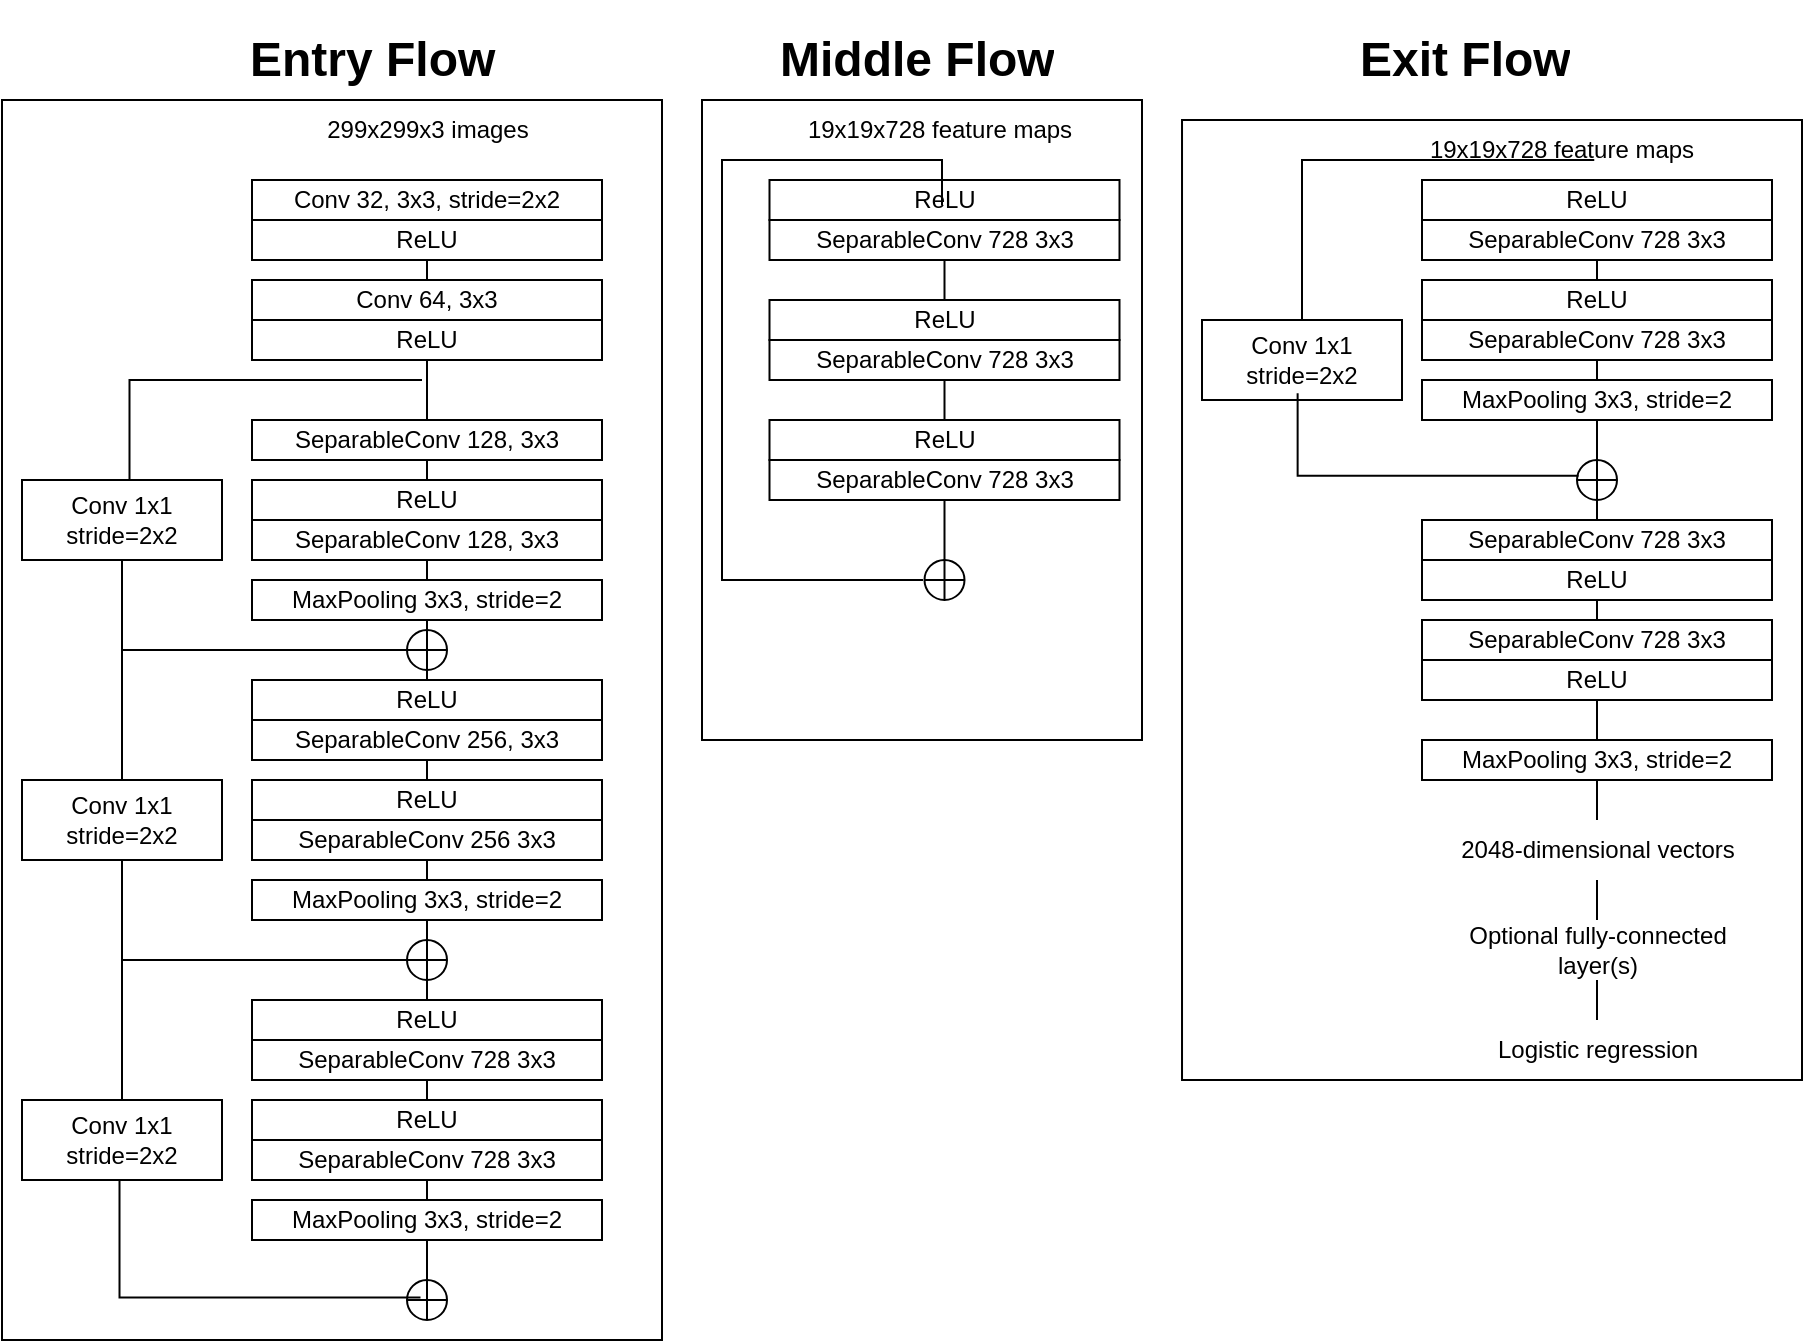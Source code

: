 <mxfile version="20.6.2" type="github">
  <diagram name="Page-1" id="edf60f1a-56cd-e834-aa8a-f176f3a09ee4">
    <mxGraphModel dx="1632" dy="794" grid="1" gridSize="10" guides="1" tooltips="1" connect="1" arrows="1" fold="1" page="1" pageScale="1" pageWidth="1100" pageHeight="850" background="none" math="0" shadow="0">
      <root>
        <mxCell id="0" />
        <mxCell id="1" parent="0" />
        <mxCell id="N4PRrwOJ_H3ol21oxsWe-1" value="" style="rounded=0;whiteSpace=wrap;html=1;" vertex="1" parent="1">
          <mxGeometry x="40" y="160" width="330" height="620" as="geometry" />
        </mxCell>
        <mxCell id="N4PRrwOJ_H3ol21oxsWe-3" value="" style="rounded=0;whiteSpace=wrap;html=1;" vertex="1" parent="1">
          <mxGeometry x="390" y="160" width="220" height="320" as="geometry" />
        </mxCell>
        <mxCell id="N4PRrwOJ_H3ol21oxsWe-4" value="" style="rounded=0;whiteSpace=wrap;html=1;" vertex="1" parent="1">
          <mxGeometry x="630.01" y="170" width="309.99" height="480" as="geometry" />
        </mxCell>
        <mxCell id="N4PRrwOJ_H3ol21oxsWe-13" value="Conv 32, 3x3, stride=2x2" style="rounded=0;whiteSpace=wrap;html=1;" vertex="1" parent="1">
          <mxGeometry x="165" y="200" width="175" height="20" as="geometry" />
        </mxCell>
        <mxCell id="N4PRrwOJ_H3ol21oxsWe-14" value="ReLU" style="rounded=0;whiteSpace=wrap;html=1;" vertex="1" parent="1">
          <mxGeometry x="165" y="220" width="175" height="20" as="geometry" />
        </mxCell>
        <mxCell id="N4PRrwOJ_H3ol21oxsWe-15" value="Conv 64, 3x3" style="rounded=0;whiteSpace=wrap;html=1;" vertex="1" parent="1">
          <mxGeometry x="165" y="250" width="175" height="20" as="geometry" />
        </mxCell>
        <mxCell id="N4PRrwOJ_H3ol21oxsWe-16" value="ReLU" style="rounded=0;whiteSpace=wrap;html=1;" vertex="1" parent="1">
          <mxGeometry x="165" y="270" width="175" height="20" as="geometry" />
        </mxCell>
        <mxCell id="N4PRrwOJ_H3ol21oxsWe-17" value="SeparableConv 128, 3x3" style="rounded=0;whiteSpace=wrap;html=1;" vertex="1" parent="1">
          <mxGeometry x="165" y="320" width="175" height="20" as="geometry" />
        </mxCell>
        <mxCell id="N4PRrwOJ_H3ol21oxsWe-18" value="ReLU" style="rounded=0;whiteSpace=wrap;html=1;" vertex="1" parent="1">
          <mxGeometry x="165" y="350" width="175" height="20" as="geometry" />
        </mxCell>
        <mxCell id="N4PRrwOJ_H3ol21oxsWe-19" value="SeparableConv 128, 3x3" style="rounded=0;whiteSpace=wrap;html=1;" vertex="1" parent="1">
          <mxGeometry x="165" y="370" width="175" height="20" as="geometry" />
        </mxCell>
        <mxCell id="N4PRrwOJ_H3ol21oxsWe-20" value="MaxPooling 3x3, stride=2" style="rounded=0;whiteSpace=wrap;html=1;" vertex="1" parent="1">
          <mxGeometry x="165" y="400" width="175" height="20" as="geometry" />
        </mxCell>
        <mxCell id="N4PRrwOJ_H3ol21oxsWe-21" value="ReLU" style="rounded=0;whiteSpace=wrap;html=1;" vertex="1" parent="1">
          <mxGeometry x="165" y="450" width="175" height="20" as="geometry" />
        </mxCell>
        <mxCell id="N4PRrwOJ_H3ol21oxsWe-22" value="SeparableConv 256, 3x3" style="rounded=0;whiteSpace=wrap;html=1;" vertex="1" parent="1">
          <mxGeometry x="165" y="470" width="175" height="20" as="geometry" />
        </mxCell>
        <mxCell id="N4PRrwOJ_H3ol21oxsWe-23" value="ReLU" style="rounded=0;whiteSpace=wrap;html=1;" vertex="1" parent="1">
          <mxGeometry x="165" y="500" width="175" height="20" as="geometry" />
        </mxCell>
        <mxCell id="N4PRrwOJ_H3ol21oxsWe-24" value="SeparableConv 256 3x3" style="rounded=0;whiteSpace=wrap;html=1;" vertex="1" parent="1">
          <mxGeometry x="165" y="520" width="175" height="20" as="geometry" />
        </mxCell>
        <mxCell id="N4PRrwOJ_H3ol21oxsWe-26" value="&lt;h1&gt;Entry Flow&lt;/h1&gt;" style="text;html=1;strokeColor=none;fillColor=none;spacing=5;spacingTop=-20;whiteSpace=wrap;overflow=hidden;rounded=0;" vertex="1" parent="1">
          <mxGeometry x="158.75" y="120" width="132.5" height="40" as="geometry" />
        </mxCell>
        <mxCell id="N4PRrwOJ_H3ol21oxsWe-27" value="&lt;h1&gt;Middle Flow&lt;/h1&gt;" style="text;html=1;strokeColor=none;fillColor=none;spacing=5;spacingTop=-20;whiteSpace=wrap;overflow=hidden;rounded=0;" vertex="1" parent="1">
          <mxGeometry x="423.75" y="120" width="152.5" height="40" as="geometry" />
        </mxCell>
        <mxCell id="N4PRrwOJ_H3ol21oxsWe-28" value="&lt;h1&gt;Exit Flow&lt;/h1&gt;" style="text;html=1;strokeColor=none;fillColor=none;spacing=5;spacingTop=-20;whiteSpace=wrap;overflow=hidden;rounded=0;" vertex="1" parent="1">
          <mxGeometry x="714.38" y="120" width="121.25" height="40" as="geometry" />
        </mxCell>
        <mxCell id="N4PRrwOJ_H3ol21oxsWe-30" value="MaxPooling 3x3, stride=2" style="rounded=0;whiteSpace=wrap;html=1;" vertex="1" parent="1">
          <mxGeometry x="165" y="550" width="175" height="20" as="geometry" />
        </mxCell>
        <mxCell id="N4PRrwOJ_H3ol21oxsWe-31" value="ReLU" style="rounded=0;whiteSpace=wrap;html=1;" vertex="1" parent="1">
          <mxGeometry x="165" y="610" width="175" height="20" as="geometry" />
        </mxCell>
        <mxCell id="N4PRrwOJ_H3ol21oxsWe-32" value="SeparableConv 728 3x3" style="rounded=0;whiteSpace=wrap;html=1;" vertex="1" parent="1">
          <mxGeometry x="165" y="630" width="175" height="20" as="geometry" />
        </mxCell>
        <mxCell id="N4PRrwOJ_H3ol21oxsWe-33" value="ReLU" style="rounded=0;whiteSpace=wrap;html=1;" vertex="1" parent="1">
          <mxGeometry x="165" y="660" width="175" height="20" as="geometry" />
        </mxCell>
        <mxCell id="N4PRrwOJ_H3ol21oxsWe-34" value="SeparableConv 728 3x3" style="rounded=0;whiteSpace=wrap;html=1;" vertex="1" parent="1">
          <mxGeometry x="165" y="680" width="175" height="20" as="geometry" />
        </mxCell>
        <mxCell id="N4PRrwOJ_H3ol21oxsWe-35" value="MaxPooling 3x3, stride=2" style="rounded=0;whiteSpace=wrap;html=1;" vertex="1" parent="1">
          <mxGeometry x="165" y="710" width="175" height="20" as="geometry" />
        </mxCell>
        <mxCell id="N4PRrwOJ_H3ol21oxsWe-36" value="Conv 1x1&lt;br&gt;stride=2x2" style="rounded=0;whiteSpace=wrap;html=1;" vertex="1" parent="1">
          <mxGeometry x="50" y="350" width="100" height="40" as="geometry" />
        </mxCell>
        <mxCell id="N4PRrwOJ_H3ol21oxsWe-37" value="Conv 1x1&lt;br&gt;stride=2x2" style="rounded=0;whiteSpace=wrap;html=1;" vertex="1" parent="1">
          <mxGeometry x="50" y="500" width="100" height="40" as="geometry" />
        </mxCell>
        <mxCell id="N4PRrwOJ_H3ol21oxsWe-38" value="Conv 1x1&lt;br&gt;stride=2x2" style="rounded=0;whiteSpace=wrap;html=1;" vertex="1" parent="1">
          <mxGeometry x="50" y="660" width="100" height="40" as="geometry" />
        </mxCell>
        <mxCell id="N4PRrwOJ_H3ol21oxsWe-39" value="" style="endArrow=none;html=1;rounded=0;entryX=0.5;entryY=1;entryDx=0;entryDy=0;exitX=0.5;exitY=0;exitDx=0;exitDy=0;" edge="1" parent="1" source="N4PRrwOJ_H3ol21oxsWe-15" target="N4PRrwOJ_H3ol21oxsWe-14">
          <mxGeometry width="50" height="50" relative="1" as="geometry">
            <mxPoint x="440" y="520" as="sourcePoint" />
            <mxPoint x="490" y="470" as="targetPoint" />
          </mxGeometry>
        </mxCell>
        <mxCell id="N4PRrwOJ_H3ol21oxsWe-40" value="" style="endArrow=none;html=1;rounded=0;entryX=0.5;entryY=1;entryDx=0;entryDy=0;exitX=0.5;exitY=0;exitDx=0;exitDy=0;" edge="1" parent="1" source="N4PRrwOJ_H3ol21oxsWe-17" target="N4PRrwOJ_H3ol21oxsWe-16">
          <mxGeometry width="50" height="50" relative="1" as="geometry">
            <mxPoint x="440" y="520" as="sourcePoint" />
            <mxPoint x="490" y="470" as="targetPoint" />
          </mxGeometry>
        </mxCell>
        <mxCell id="N4PRrwOJ_H3ol21oxsWe-44" value="" style="endArrow=none;html=1;rounded=0;entryX=0.5;entryY=1;entryDx=0;entryDy=0;" edge="1" parent="1" source="N4PRrwOJ_H3ol21oxsWe-37" target="N4PRrwOJ_H3ol21oxsWe-36">
          <mxGeometry width="50" height="50" relative="1" as="geometry">
            <mxPoint x="440" y="520" as="sourcePoint" />
            <mxPoint x="490" y="470" as="targetPoint" />
          </mxGeometry>
        </mxCell>
        <mxCell id="N4PRrwOJ_H3ol21oxsWe-45" value="" style="endArrow=none;html=1;rounded=0;entryX=0.5;entryY=1;entryDx=0;entryDy=0;" edge="1" parent="1" source="N4PRrwOJ_H3ol21oxsWe-38" target="N4PRrwOJ_H3ol21oxsWe-37">
          <mxGeometry width="50" height="50" relative="1" as="geometry">
            <mxPoint x="440" y="520" as="sourcePoint" />
            <mxPoint x="490" y="470" as="targetPoint" />
          </mxGeometry>
        </mxCell>
        <mxCell id="N4PRrwOJ_H3ol21oxsWe-46" value="" style="shape=orEllipse;perimeter=ellipsePerimeter;whiteSpace=wrap;html=1;backgroundOutline=1;" vertex="1" parent="1">
          <mxGeometry x="242.5" y="425" width="20" height="20" as="geometry" />
        </mxCell>
        <mxCell id="N4PRrwOJ_H3ol21oxsWe-47" value="" style="shape=orEllipse;perimeter=ellipsePerimeter;whiteSpace=wrap;html=1;backgroundOutline=1;" vertex="1" parent="1">
          <mxGeometry x="242.5" y="580" width="20" height="20" as="geometry" />
        </mxCell>
        <mxCell id="N4PRrwOJ_H3ol21oxsWe-48" value="" style="shape=orEllipse;perimeter=ellipsePerimeter;whiteSpace=wrap;html=1;backgroundOutline=1;" vertex="1" parent="1">
          <mxGeometry x="242.5" y="750" width="20" height="20" as="geometry" />
        </mxCell>
        <mxCell id="N4PRrwOJ_H3ol21oxsWe-49" value="" style="endArrow=none;html=1;rounded=0;fontFamily=Helvetica;fontSize=12;fontColor=default;entryX=0;entryY=0.5;entryDx=0;entryDy=0;" edge="1" parent="1" target="N4PRrwOJ_H3ol21oxsWe-46">
          <mxGeometry width="50" height="50" relative="1" as="geometry">
            <mxPoint x="100" y="435" as="sourcePoint" />
            <mxPoint x="490" y="470" as="targetPoint" />
          </mxGeometry>
        </mxCell>
        <mxCell id="N4PRrwOJ_H3ol21oxsWe-50" value="" style="endArrow=none;html=1;rounded=0;fontFamily=Helvetica;fontSize=12;fontColor=default;entryX=0.5;entryY=1;entryDx=0;entryDy=0;exitX=0.5;exitY=0;exitDx=0;exitDy=0;" edge="1" parent="1" source="N4PRrwOJ_H3ol21oxsWe-46" target="N4PRrwOJ_H3ol21oxsWe-20">
          <mxGeometry width="50" height="50" relative="1" as="geometry">
            <mxPoint x="440" y="520" as="sourcePoint" />
            <mxPoint x="490" y="470" as="targetPoint" />
          </mxGeometry>
        </mxCell>
        <mxCell id="N4PRrwOJ_H3ol21oxsWe-51" value="" style="endArrow=none;html=1;rounded=0;fontFamily=Helvetica;fontSize=12;fontColor=default;entryX=0.5;entryY=1;entryDx=0;entryDy=0;exitX=0.5;exitY=0;exitDx=0;exitDy=0;" edge="1" parent="1" source="N4PRrwOJ_H3ol21oxsWe-21" target="N4PRrwOJ_H3ol21oxsWe-46">
          <mxGeometry width="50" height="50" relative="1" as="geometry">
            <mxPoint x="440" y="520" as="sourcePoint" />
            <mxPoint x="490" y="470" as="targetPoint" />
          </mxGeometry>
        </mxCell>
        <mxCell id="N4PRrwOJ_H3ol21oxsWe-52" value="" style="endArrow=none;html=1;rounded=0;fontFamily=Helvetica;fontSize=12;fontColor=default;entryX=0.5;entryY=1;entryDx=0;entryDy=0;exitX=0.5;exitY=0;exitDx=0;exitDy=0;" edge="1" parent="1" source="N4PRrwOJ_H3ol21oxsWe-18" target="N4PRrwOJ_H3ol21oxsWe-17">
          <mxGeometry width="50" height="50" relative="1" as="geometry">
            <mxPoint x="440" y="520" as="sourcePoint" />
            <mxPoint x="490" y="470" as="targetPoint" />
          </mxGeometry>
        </mxCell>
        <mxCell id="N4PRrwOJ_H3ol21oxsWe-53" value="" style="endArrow=none;html=1;rounded=0;fontFamily=Helvetica;fontSize=12;fontColor=default;entryX=0.5;entryY=1;entryDx=0;entryDy=0;exitX=0.5;exitY=0;exitDx=0;exitDy=0;" edge="1" parent="1" source="N4PRrwOJ_H3ol21oxsWe-20" target="N4PRrwOJ_H3ol21oxsWe-19">
          <mxGeometry width="50" height="50" relative="1" as="geometry">
            <mxPoint x="440" y="520" as="sourcePoint" />
            <mxPoint x="490" y="470" as="targetPoint" />
          </mxGeometry>
        </mxCell>
        <mxCell id="N4PRrwOJ_H3ol21oxsWe-54" value="" style="endArrow=none;html=1;rounded=0;fontFamily=Helvetica;fontSize=12;fontColor=default;entryX=0.5;entryY=1;entryDx=0;entryDy=0;exitX=0.5;exitY=0;exitDx=0;exitDy=0;" edge="1" parent="1" source="N4PRrwOJ_H3ol21oxsWe-23" target="N4PRrwOJ_H3ol21oxsWe-22">
          <mxGeometry width="50" height="50" relative="1" as="geometry">
            <mxPoint x="440" y="520" as="sourcePoint" />
            <mxPoint x="490" y="470" as="targetPoint" />
          </mxGeometry>
        </mxCell>
        <mxCell id="N4PRrwOJ_H3ol21oxsWe-55" value="" style="endArrow=none;html=1;rounded=0;fontFamily=Helvetica;fontSize=12;fontColor=default;entryX=0.5;entryY=1;entryDx=0;entryDy=0;exitX=0.5;exitY=0;exitDx=0;exitDy=0;" edge="1" parent="1" source="N4PRrwOJ_H3ol21oxsWe-30" target="N4PRrwOJ_H3ol21oxsWe-24">
          <mxGeometry width="50" height="50" relative="1" as="geometry">
            <mxPoint x="440" y="520" as="sourcePoint" />
            <mxPoint x="490" y="470" as="targetPoint" />
          </mxGeometry>
        </mxCell>
        <mxCell id="N4PRrwOJ_H3ol21oxsWe-56" value="" style="endArrow=none;html=1;rounded=0;fontFamily=Helvetica;fontSize=12;fontColor=default;entryX=0.5;entryY=1;entryDx=0;entryDy=0;exitX=0.5;exitY=0;exitDx=0;exitDy=0;" edge="1" parent="1" source="N4PRrwOJ_H3ol21oxsWe-47" target="N4PRrwOJ_H3ol21oxsWe-30">
          <mxGeometry width="50" height="50" relative="1" as="geometry">
            <mxPoint x="440" y="520" as="sourcePoint" />
            <mxPoint x="490" y="470" as="targetPoint" />
          </mxGeometry>
        </mxCell>
        <mxCell id="N4PRrwOJ_H3ol21oxsWe-57" value="" style="endArrow=none;html=1;rounded=0;fontFamily=Helvetica;fontSize=12;fontColor=default;entryX=0.5;entryY=1;entryDx=0;entryDy=0;exitX=0.5;exitY=0;exitDx=0;exitDy=0;" edge="1" parent="1" source="N4PRrwOJ_H3ol21oxsWe-31" target="N4PRrwOJ_H3ol21oxsWe-47">
          <mxGeometry width="50" height="50" relative="1" as="geometry">
            <mxPoint x="440" y="520" as="sourcePoint" />
            <mxPoint x="490" y="470" as="targetPoint" />
          </mxGeometry>
        </mxCell>
        <mxCell id="N4PRrwOJ_H3ol21oxsWe-58" value="" style="endArrow=none;html=1;rounded=0;fontFamily=Helvetica;fontSize=12;fontColor=default;entryX=0.5;entryY=1;entryDx=0;entryDy=0;exitX=0.5;exitY=0;exitDx=0;exitDy=0;" edge="1" parent="1" source="N4PRrwOJ_H3ol21oxsWe-33" target="N4PRrwOJ_H3ol21oxsWe-32">
          <mxGeometry width="50" height="50" relative="1" as="geometry">
            <mxPoint x="440" y="520" as="sourcePoint" />
            <mxPoint x="490" y="470" as="targetPoint" />
          </mxGeometry>
        </mxCell>
        <mxCell id="N4PRrwOJ_H3ol21oxsWe-59" value="" style="endArrow=none;html=1;rounded=0;fontFamily=Helvetica;fontSize=12;fontColor=default;entryX=0.5;entryY=1;entryDx=0;entryDy=0;exitX=0.5;exitY=0;exitDx=0;exitDy=0;" edge="1" parent="1" source="N4PRrwOJ_H3ol21oxsWe-35" target="N4PRrwOJ_H3ol21oxsWe-34">
          <mxGeometry width="50" height="50" relative="1" as="geometry">
            <mxPoint x="440" y="520" as="sourcePoint" />
            <mxPoint x="490" y="470" as="targetPoint" />
          </mxGeometry>
        </mxCell>
        <mxCell id="N4PRrwOJ_H3ol21oxsWe-60" value="" style="endArrow=none;html=1;rounded=0;fontFamily=Helvetica;fontSize=12;fontColor=default;exitX=0.5;exitY=1;exitDx=0;exitDy=0;entryX=0.5;entryY=0;entryDx=0;entryDy=0;" edge="1" parent="1" source="N4PRrwOJ_H3ol21oxsWe-35" target="N4PRrwOJ_H3ol21oxsWe-48">
          <mxGeometry width="50" height="50" relative="1" as="geometry">
            <mxPoint x="440" y="520" as="sourcePoint" />
            <mxPoint x="490" y="470" as="targetPoint" />
          </mxGeometry>
        </mxCell>
        <mxCell id="N4PRrwOJ_H3ol21oxsWe-61" value="" style="endArrow=none;html=1;rounded=0;fontFamily=Helvetica;fontSize=12;fontColor=default;entryX=0;entryY=0.5;entryDx=0;entryDy=0;" edge="1" parent="1" target="N4PRrwOJ_H3ol21oxsWe-47">
          <mxGeometry width="50" height="50" relative="1" as="geometry">
            <mxPoint x="100" y="590" as="sourcePoint" />
            <mxPoint x="490" y="470" as="targetPoint" />
          </mxGeometry>
        </mxCell>
        <mxCell id="N4PRrwOJ_H3ol21oxsWe-66" value="" style="shape=partialRectangle;whiteSpace=wrap;html=1;bottom=0;right=0;fillColor=none;strokeColor=default;fontFamily=Helvetica;fontSize=12;fontColor=default;rotation=-90;" vertex="1" parent="1">
          <mxGeometry x="144.38" y="654.38" width="58.75" height="150" as="geometry" />
        </mxCell>
        <mxCell id="N4PRrwOJ_H3ol21oxsWe-67" value="" style="shape=partialRectangle;whiteSpace=wrap;html=1;bottom=0;right=0;fillColor=none;strokeColor=default;fontFamily=Helvetica;fontSize=12;fontColor=default;rotation=-180;" vertex="1" parent="1">
          <mxGeometry x="50" y="300" width="53.75" height="50" as="geometry" />
        </mxCell>
        <mxCell id="N4PRrwOJ_H3ol21oxsWe-68" value="" style="endArrow=none;html=1;rounded=0;fontFamily=Helvetica;fontSize=12;fontColor=default;entryX=0;entryY=1;entryDx=0;entryDy=0;" edge="1" parent="1" target="N4PRrwOJ_H3ol21oxsWe-67">
          <mxGeometry width="50" height="50" relative="1" as="geometry">
            <mxPoint x="250" y="300" as="sourcePoint" />
            <mxPoint x="490" y="470" as="targetPoint" />
          </mxGeometry>
        </mxCell>
        <mxCell id="N4PRrwOJ_H3ol21oxsWe-69" value="ReLU" style="rounded=0;whiteSpace=wrap;html=1;" vertex="1" parent="1">
          <mxGeometry x="423.75" y="200" width="175" height="20" as="geometry" />
        </mxCell>
        <mxCell id="N4PRrwOJ_H3ol21oxsWe-70" value="SeparableConv 728 3x3" style="rounded=0;whiteSpace=wrap;html=1;" vertex="1" parent="1">
          <mxGeometry x="423.75" y="220" width="175" height="20" as="geometry" />
        </mxCell>
        <mxCell id="N4PRrwOJ_H3ol21oxsWe-71" value="ReLU" style="rounded=0;whiteSpace=wrap;html=1;" vertex="1" parent="1">
          <mxGeometry x="423.75" y="260" width="175" height="20" as="geometry" />
        </mxCell>
        <mxCell id="N4PRrwOJ_H3ol21oxsWe-72" value="SeparableConv 728 3x3" style="rounded=0;whiteSpace=wrap;html=1;" vertex="1" parent="1">
          <mxGeometry x="423.75" y="280" width="175" height="20" as="geometry" />
        </mxCell>
        <mxCell id="N4PRrwOJ_H3ol21oxsWe-73" value="ReLU" style="rounded=0;whiteSpace=wrap;html=1;" vertex="1" parent="1">
          <mxGeometry x="423.75" y="320" width="175" height="20" as="geometry" />
        </mxCell>
        <mxCell id="N4PRrwOJ_H3ol21oxsWe-74" value="SeparableConv 728 3x3" style="rounded=0;whiteSpace=wrap;html=1;" vertex="1" parent="1">
          <mxGeometry x="423.75" y="340" width="175" height="20" as="geometry" />
        </mxCell>
        <mxCell id="N4PRrwOJ_H3ol21oxsWe-75" value="" style="shape=orEllipse;perimeter=ellipsePerimeter;whiteSpace=wrap;html=1;backgroundOutline=1;" vertex="1" parent="1">
          <mxGeometry x="501.25" y="390" width="20" height="20" as="geometry" />
        </mxCell>
        <mxCell id="N4PRrwOJ_H3ol21oxsWe-76" value="" style="endArrow=none;html=1;rounded=0;fontFamily=Helvetica;fontSize=12;fontColor=default;entryX=0.5;entryY=1;entryDx=0;entryDy=0;exitX=0.5;exitY=0;exitDx=0;exitDy=0;" edge="1" parent="1" source="N4PRrwOJ_H3ol21oxsWe-71" target="N4PRrwOJ_H3ol21oxsWe-70">
          <mxGeometry width="50" height="50" relative="1" as="geometry">
            <mxPoint x="710" y="490" as="sourcePoint" />
            <mxPoint x="760" y="440" as="targetPoint" />
          </mxGeometry>
        </mxCell>
        <mxCell id="N4PRrwOJ_H3ol21oxsWe-77" value="" style="endArrow=none;html=1;rounded=0;fontFamily=Helvetica;fontSize=12;fontColor=default;entryX=0.5;entryY=1;entryDx=0;entryDy=0;" edge="1" parent="1" source="N4PRrwOJ_H3ol21oxsWe-73" target="N4PRrwOJ_H3ol21oxsWe-72">
          <mxGeometry width="50" height="50" relative="1" as="geometry">
            <mxPoint x="710" y="490" as="sourcePoint" />
            <mxPoint x="760" y="440" as="targetPoint" />
          </mxGeometry>
        </mxCell>
        <mxCell id="N4PRrwOJ_H3ol21oxsWe-78" value="" style="endArrow=none;html=1;rounded=0;fontFamily=Helvetica;fontSize=12;fontColor=default;entryX=0.5;entryY=1;entryDx=0;entryDy=0;exitX=0.5;exitY=0;exitDx=0;exitDy=0;" edge="1" parent="1" source="N4PRrwOJ_H3ol21oxsWe-75" target="N4PRrwOJ_H3ol21oxsWe-74">
          <mxGeometry width="50" height="50" relative="1" as="geometry">
            <mxPoint x="710" y="490" as="sourcePoint" />
            <mxPoint x="760" y="440" as="targetPoint" />
          </mxGeometry>
        </mxCell>
        <mxCell id="N4PRrwOJ_H3ol21oxsWe-80" value="ReLU" style="rounded=0;whiteSpace=wrap;html=1;" vertex="1" parent="1">
          <mxGeometry x="750" y="200" width="175" height="20" as="geometry" />
        </mxCell>
        <mxCell id="N4PRrwOJ_H3ol21oxsWe-81" value="SeparableConv 728 3x3" style="rounded=0;whiteSpace=wrap;html=1;" vertex="1" parent="1">
          <mxGeometry x="750" y="220" width="175" height="20" as="geometry" />
        </mxCell>
        <mxCell id="N4PRrwOJ_H3ol21oxsWe-82" value="ReLU" style="rounded=0;whiteSpace=wrap;html=1;" vertex="1" parent="1">
          <mxGeometry x="750" y="250" width="175" height="20" as="geometry" />
        </mxCell>
        <mxCell id="N4PRrwOJ_H3ol21oxsWe-83" value="SeparableConv 728 3x3" style="rounded=0;whiteSpace=wrap;html=1;" vertex="1" parent="1">
          <mxGeometry x="750" y="270" width="175" height="20" as="geometry" />
        </mxCell>
        <mxCell id="N4PRrwOJ_H3ol21oxsWe-84" value="MaxPooling 3x3, stride=2" style="rounded=0;whiteSpace=wrap;html=1;" vertex="1" parent="1">
          <mxGeometry x="750" y="300" width="175" height="20" as="geometry" />
        </mxCell>
        <mxCell id="N4PRrwOJ_H3ol21oxsWe-85" value="SeparableConv 728 3x3" style="rounded=0;whiteSpace=wrap;html=1;" vertex="1" parent="1">
          <mxGeometry x="750" y="370" width="175" height="20" as="geometry" />
        </mxCell>
        <mxCell id="N4PRrwOJ_H3ol21oxsWe-87" value="ReLU" style="rounded=0;whiteSpace=wrap;html=1;" vertex="1" parent="1">
          <mxGeometry x="750" y="390" width="175" height="20" as="geometry" />
        </mxCell>
        <mxCell id="N4PRrwOJ_H3ol21oxsWe-88" value="SeparableConv 728 3x3" style="rounded=0;whiteSpace=wrap;html=1;" vertex="1" parent="1">
          <mxGeometry x="750" y="420" width="175" height="20" as="geometry" />
        </mxCell>
        <mxCell id="N4PRrwOJ_H3ol21oxsWe-89" value="ReLU" style="rounded=0;whiteSpace=wrap;html=1;" vertex="1" parent="1">
          <mxGeometry x="750" y="440" width="175" height="20" as="geometry" />
        </mxCell>
        <mxCell id="N4PRrwOJ_H3ol21oxsWe-90" value="MaxPooling 3x3, stride=2" style="rounded=0;whiteSpace=wrap;html=1;" vertex="1" parent="1">
          <mxGeometry x="750" y="480" width="175" height="20" as="geometry" />
        </mxCell>
        <mxCell id="N4PRrwOJ_H3ol21oxsWe-91" value="" style="endArrow=none;html=1;rounded=0;fontFamily=Helvetica;fontSize=12;fontColor=default;entryX=0.5;entryY=1;entryDx=0;entryDy=0;exitX=0.5;exitY=0;exitDx=0;exitDy=0;" edge="1" parent="1" source="N4PRrwOJ_H3ol21oxsWe-82" target="N4PRrwOJ_H3ol21oxsWe-81">
          <mxGeometry width="50" height="50" relative="1" as="geometry">
            <mxPoint x="710" y="490" as="sourcePoint" />
            <mxPoint x="760" y="440" as="targetPoint" />
          </mxGeometry>
        </mxCell>
        <mxCell id="N4PRrwOJ_H3ol21oxsWe-92" value="" style="endArrow=none;html=1;rounded=0;fontFamily=Helvetica;fontSize=12;fontColor=default;entryX=0.5;entryY=1;entryDx=0;entryDy=0;exitX=0.5;exitY=0;exitDx=0;exitDy=0;" edge="1" parent="1" source="N4PRrwOJ_H3ol21oxsWe-84" target="N4PRrwOJ_H3ol21oxsWe-83">
          <mxGeometry width="50" height="50" relative="1" as="geometry">
            <mxPoint x="710" y="490" as="sourcePoint" />
            <mxPoint x="760" y="440" as="targetPoint" />
          </mxGeometry>
        </mxCell>
        <mxCell id="N4PRrwOJ_H3ol21oxsWe-93" value="" style="endArrow=none;html=1;rounded=0;fontFamily=Helvetica;fontSize=12;fontColor=default;entryX=0.5;entryY=1;entryDx=0;entryDy=0;exitX=0.5;exitY=0;exitDx=0;exitDy=0;" edge="1" parent="1" source="N4PRrwOJ_H3ol21oxsWe-94" target="N4PRrwOJ_H3ol21oxsWe-84">
          <mxGeometry width="50" height="50" relative="1" as="geometry">
            <mxPoint x="710" y="490" as="sourcePoint" />
            <mxPoint x="760" y="440" as="targetPoint" />
          </mxGeometry>
        </mxCell>
        <mxCell id="N4PRrwOJ_H3ol21oxsWe-94" value="" style="shape=orEllipse;perimeter=ellipsePerimeter;whiteSpace=wrap;html=1;backgroundOutline=1;" vertex="1" parent="1">
          <mxGeometry x="827.5" y="340" width="20" height="20" as="geometry" />
        </mxCell>
        <mxCell id="N4PRrwOJ_H3ol21oxsWe-101" value="" style="endArrow=none;html=1;rounded=0;fontFamily=Helvetica;fontSize=12;fontColor=default;entryX=0.5;entryY=1;entryDx=0;entryDy=0;exitX=0.5;exitY=0;exitDx=0;exitDy=0;" edge="1" parent="1" source="N4PRrwOJ_H3ol21oxsWe-85" target="N4PRrwOJ_H3ol21oxsWe-94">
          <mxGeometry width="50" height="50" relative="1" as="geometry">
            <mxPoint x="710" y="490" as="sourcePoint" />
            <mxPoint x="760" y="440" as="targetPoint" />
          </mxGeometry>
        </mxCell>
        <mxCell id="N4PRrwOJ_H3ol21oxsWe-102" value="" style="endArrow=none;html=1;rounded=0;fontFamily=Helvetica;fontSize=12;fontColor=default;entryX=0.5;entryY=1;entryDx=0;entryDy=0;exitX=0.5;exitY=0;exitDx=0;exitDy=0;" edge="1" parent="1" source="N4PRrwOJ_H3ol21oxsWe-88" target="N4PRrwOJ_H3ol21oxsWe-87">
          <mxGeometry width="50" height="50" relative="1" as="geometry">
            <mxPoint x="710" y="490" as="sourcePoint" />
            <mxPoint x="760" y="440" as="targetPoint" />
          </mxGeometry>
        </mxCell>
        <mxCell id="N4PRrwOJ_H3ol21oxsWe-103" value="" style="endArrow=none;html=1;rounded=0;fontFamily=Helvetica;fontSize=12;fontColor=default;entryX=0.5;entryY=1;entryDx=0;entryDy=0;exitX=0.5;exitY=0;exitDx=0;exitDy=0;" edge="1" parent="1" source="N4PRrwOJ_H3ol21oxsWe-90" target="N4PRrwOJ_H3ol21oxsWe-89">
          <mxGeometry width="50" height="50" relative="1" as="geometry">
            <mxPoint x="710" y="490" as="sourcePoint" />
            <mxPoint x="760" y="440" as="targetPoint" />
          </mxGeometry>
        </mxCell>
        <mxCell id="N4PRrwOJ_H3ol21oxsWe-104" value="" style="shape=partialRectangle;whiteSpace=wrap;html=1;bottom=0;right=0;fillColor=none;strokeColor=default;fontFamily=Helvetica;fontSize=12;fontColor=default;" vertex="1" parent="1">
          <mxGeometry x="400" y="190" width="110" height="90" as="geometry" />
        </mxCell>
        <mxCell id="N4PRrwOJ_H3ol21oxsWe-105" value="" style="shape=partialRectangle;whiteSpace=wrap;html=1;bottom=0;right=0;fillColor=none;strokeColor=default;fontFamily=Helvetica;fontSize=12;fontColor=default;rotation=-90;" vertex="1" parent="1">
          <mxGeometry x="390" y="290" width="120" height="100" as="geometry" />
        </mxCell>
        <mxCell id="N4PRrwOJ_H3ol21oxsWe-107" value="" style="endArrow=none;html=1;rounded=0;fontFamily=Helvetica;fontSize=12;fontColor=default;exitX=1;exitY=0.25;exitDx=0;exitDy=0;entryX=1;entryY=0;entryDx=0;entryDy=0;" edge="1" parent="1" source="N4PRrwOJ_H3ol21oxsWe-104" target="N4PRrwOJ_H3ol21oxsWe-104">
          <mxGeometry width="50" height="50" relative="1" as="geometry">
            <mxPoint x="710" y="490" as="sourcePoint" />
            <mxPoint x="760" y="440" as="targetPoint" />
          </mxGeometry>
        </mxCell>
        <mxCell id="N4PRrwOJ_H3ol21oxsWe-108" value="Conv 1x1&lt;br&gt;stride=2x2" style="rounded=0;whiteSpace=wrap;html=1;" vertex="1" parent="1">
          <mxGeometry x="640" y="270" width="100" height="40" as="geometry" />
        </mxCell>
        <mxCell id="N4PRrwOJ_H3ol21oxsWe-110" value="" style="shape=partialRectangle;whiteSpace=wrap;html=1;bottom=0;right=0;fillColor=none;strokeColor=default;fontFamily=Helvetica;fontSize=12;fontColor=default;" vertex="1" parent="1">
          <mxGeometry x="690" y="190" width="145.63" height="80" as="geometry" />
        </mxCell>
        <mxCell id="N4PRrwOJ_H3ol21oxsWe-113" value="" style="shape=partialRectangle;whiteSpace=wrap;html=1;bottom=0;right=0;fillColor=none;strokeColor=default;fontFamily=Helvetica;fontSize=12;fontColor=default;rotation=-90;" vertex="1" parent="1">
          <mxGeometry x="737.5" y="257.5" width="40.63" height="140" as="geometry" />
        </mxCell>
        <mxCell id="N4PRrwOJ_H3ol21oxsWe-114" value="2048-dimensional vectors" style="text;html=1;strokeColor=none;fillColor=none;align=center;verticalAlign=middle;whiteSpace=wrap;rounded=0;fontFamily=Helvetica;fontSize=12;fontColor=default;" vertex="1" parent="1">
          <mxGeometry x="747.5" y="520" width="180" height="30" as="geometry" />
        </mxCell>
        <mxCell id="N4PRrwOJ_H3ol21oxsWe-115" value="Optional fully-connected&lt;br&gt;layer(s)" style="text;html=1;strokeColor=none;fillColor=none;align=center;verticalAlign=middle;whiteSpace=wrap;rounded=0;fontFamily=Helvetica;fontSize=12;fontColor=default;" vertex="1" parent="1">
          <mxGeometry x="747.5" y="570" width="180" height="30" as="geometry" />
        </mxCell>
        <mxCell id="N4PRrwOJ_H3ol21oxsWe-116" value="Logistic regression" style="text;html=1;strokeColor=none;fillColor=none;align=center;verticalAlign=middle;whiteSpace=wrap;rounded=0;fontFamily=Helvetica;fontSize=12;fontColor=default;" vertex="1" parent="1">
          <mxGeometry x="747.5" y="620" width="180" height="30" as="geometry" />
        </mxCell>
        <mxCell id="N4PRrwOJ_H3ol21oxsWe-117" value="" style="endArrow=none;html=1;rounded=0;fontFamily=Helvetica;fontSize=12;fontColor=default;entryX=0.5;entryY=1;entryDx=0;entryDy=0;exitX=0.5;exitY=0;exitDx=0;exitDy=0;" edge="1" parent="1" source="N4PRrwOJ_H3ol21oxsWe-114" target="N4PRrwOJ_H3ol21oxsWe-90">
          <mxGeometry width="50" height="50" relative="1" as="geometry">
            <mxPoint x="710" y="460" as="sourcePoint" />
            <mxPoint x="760" y="410" as="targetPoint" />
          </mxGeometry>
        </mxCell>
        <mxCell id="N4PRrwOJ_H3ol21oxsWe-118" value="" style="endArrow=none;html=1;rounded=0;fontFamily=Helvetica;fontSize=12;fontColor=default;entryX=0.5;entryY=1;entryDx=0;entryDy=0;exitX=0.5;exitY=0;exitDx=0;exitDy=0;" edge="1" parent="1" source="N4PRrwOJ_H3ol21oxsWe-115" target="N4PRrwOJ_H3ol21oxsWe-114">
          <mxGeometry width="50" height="50" relative="1" as="geometry">
            <mxPoint x="710" y="460" as="sourcePoint" />
            <mxPoint x="760" y="410" as="targetPoint" />
          </mxGeometry>
        </mxCell>
        <mxCell id="N4PRrwOJ_H3ol21oxsWe-119" value="" style="endArrow=none;html=1;rounded=0;fontFamily=Helvetica;fontSize=12;fontColor=default;entryX=0.5;entryY=1;entryDx=0;entryDy=0;exitX=0.5;exitY=0;exitDx=0;exitDy=0;" edge="1" parent="1" source="N4PRrwOJ_H3ol21oxsWe-116" target="N4PRrwOJ_H3ol21oxsWe-115">
          <mxGeometry width="50" height="50" relative="1" as="geometry">
            <mxPoint x="710" y="460" as="sourcePoint" />
            <mxPoint x="760" y="410" as="targetPoint" />
          </mxGeometry>
        </mxCell>
        <mxCell id="N4PRrwOJ_H3ol21oxsWe-120" value="299x299x3 images" style="text;html=1;strokeColor=none;fillColor=none;align=center;verticalAlign=middle;whiteSpace=wrap;rounded=0;fontFamily=Helvetica;fontSize=12;fontColor=default;" vertex="1" parent="1">
          <mxGeometry x="162.5" y="160" width="180" height="30" as="geometry" />
        </mxCell>
        <mxCell id="N4PRrwOJ_H3ol21oxsWe-121" value="19x19x728 feature maps" style="text;html=1;strokeColor=none;fillColor=none;align=center;verticalAlign=middle;whiteSpace=wrap;rounded=0;fontFamily=Helvetica;fontSize=12;fontColor=default;" vertex="1" parent="1">
          <mxGeometry x="418.75" y="160" width="180" height="30" as="geometry" />
        </mxCell>
        <mxCell id="N4PRrwOJ_H3ol21oxsWe-122" value="19x19x728 feature maps" style="text;html=1;strokeColor=none;fillColor=none;align=center;verticalAlign=middle;whiteSpace=wrap;rounded=0;fontFamily=Helvetica;fontSize=12;fontColor=default;" vertex="1" parent="1">
          <mxGeometry x="730" y="170" width="180" height="30" as="geometry" />
        </mxCell>
      </root>
    </mxGraphModel>
  </diagram>
</mxfile>

